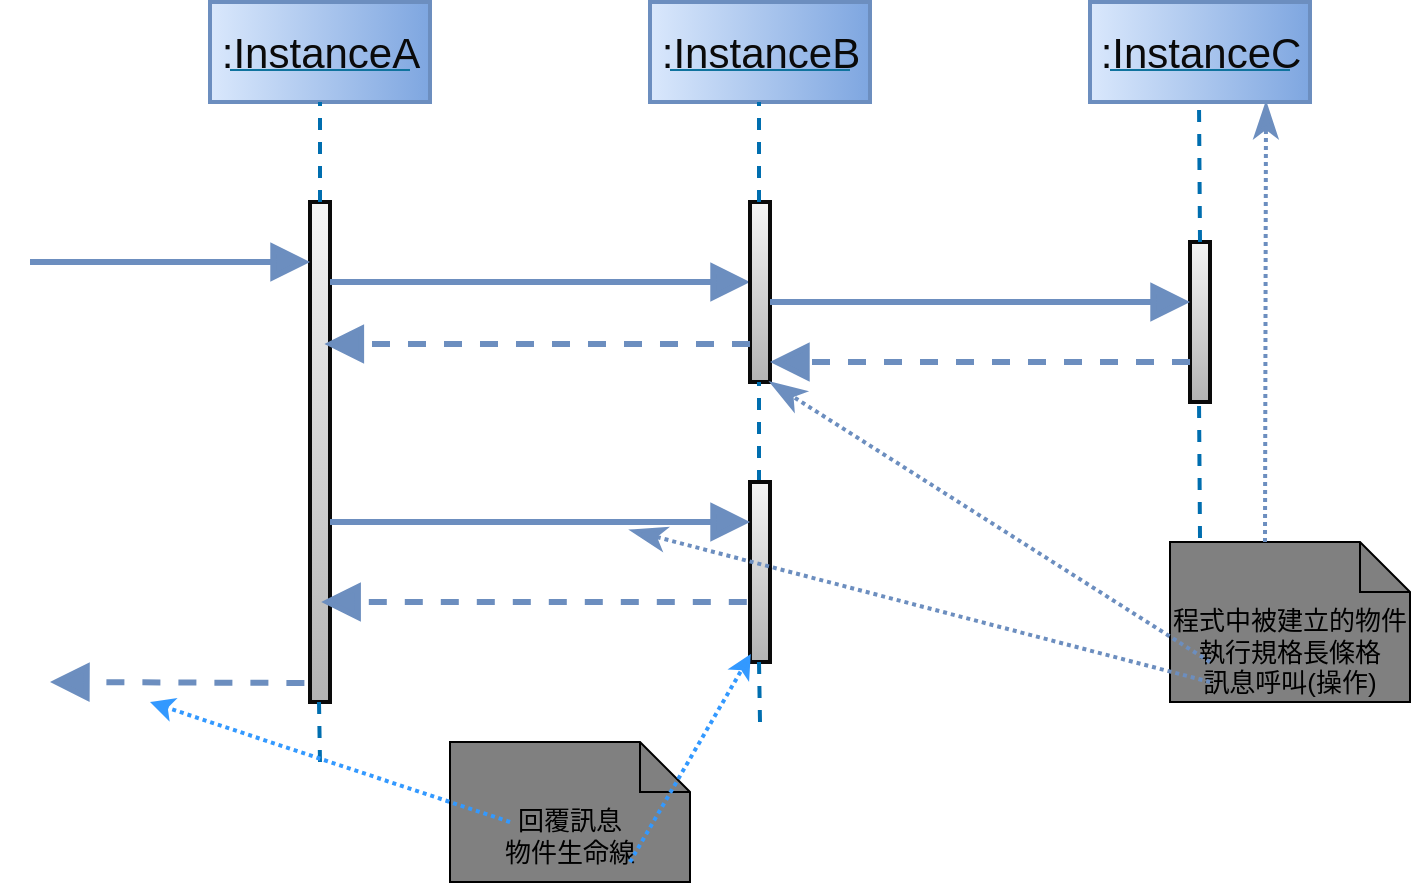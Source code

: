 <mxfile>
    <diagram id="fh9JK9zEYruwa9kAD3Um" name="第1頁">
        <mxGraphModel dx="746" dy="563" grid="1" gridSize="10" guides="1" tooltips="1" connect="1" arrows="1" fold="1" page="1" pageScale="1" pageWidth="827" pageHeight="1169" math="0" shadow="0">
            <root>
                <mxCell id="0"/>
                <mxCell id="1" parent="0"/>
                <mxCell id="3" value="&lt;font style=&quot;font-size: 13px;&quot; color=&quot;#000000&quot;&gt;程式中被建立的物件&lt;br&gt;執行規格長條格&lt;br&gt;訊息呼叫(操作)&lt;br&gt;&lt;br&gt;&lt;/font&gt;" style="shape=note2;boundedLbl=1;whiteSpace=wrap;html=1;size=25;verticalAlign=top;align=center;fillColor=#808080;strokeColor=#000000;strokeWidth=1;" vertex="1" parent="1">
                    <mxGeometry x="590" y="380" width="120" height="80" as="geometry"/>
                </mxCell>
                <mxCell id="7" value="&lt;font color=&quot;#0a0a0a&quot;&gt;:InstanceA&lt;/font&gt;" style="html=1;strokeWidth=2;fontSize=21;gradientDirection=east;fillColor=#dae8fc;gradientColor=#7ea6e0;strokeColor=#6c8ebf;" vertex="1" parent="1">
                    <mxGeometry x="110" y="110" width="110" height="50" as="geometry"/>
                </mxCell>
                <mxCell id="8" value="" style="line;strokeWidth=1;fillColor=#b1ddf0;align=left;verticalAlign=middle;spacingTop=-1;spacingLeft=3;spacingRight=3;rotatable=0;labelPosition=right;points=[];portConstraint=eastwest;strokeColor=#10739e;fontSize=21;" vertex="1" parent="1">
                    <mxGeometry x="120" y="140" width="90" height="8" as="geometry"/>
                </mxCell>
                <mxCell id="9" value="" style="html=1;points=[];perimeter=orthogonalPerimeter;strokeWidth=2;fontSize=21;gradientDirection=south;fillColor=#f5f5f5;gradientColor=#b3b3b3;strokeColor=#0A0A0A;" vertex="1" parent="1">
                    <mxGeometry x="160" y="210" width="10" height="250" as="geometry"/>
                </mxCell>
                <mxCell id="10" value="&lt;font color=&quot;#0a0a0a&quot;&gt;:InstanceB&lt;/font&gt;" style="html=1;strokeWidth=2;fontSize=21;gradientDirection=east;fillColor=#dae8fc;gradientColor=#7ea6e0;strokeColor=#6c8ebf;" vertex="1" parent="1">
                    <mxGeometry x="330" y="110" width="110" height="50" as="geometry"/>
                </mxCell>
                <mxCell id="11" value="" style="line;strokeWidth=1;fillColor=#b1ddf0;align=left;verticalAlign=middle;spacingTop=-1;spacingLeft=3;spacingRight=3;rotatable=0;labelPosition=right;points=[];portConstraint=eastwest;strokeColor=#10739e;fontSize=21;" vertex="1" parent="1">
                    <mxGeometry x="340" y="140" width="90" height="8" as="geometry"/>
                </mxCell>
                <mxCell id="12" value="&lt;font color=&quot;#0a0a0a&quot;&gt;:InstanceC&lt;/font&gt;" style="html=1;strokeWidth=2;fontSize=21;gradientDirection=east;fillColor=#dae8fc;gradientColor=#7ea6e0;strokeColor=#6c8ebf;" vertex="1" parent="1">
                    <mxGeometry x="550" y="110" width="110" height="50" as="geometry"/>
                </mxCell>
                <mxCell id="13" value="" style="line;strokeWidth=1;fillColor=#b1ddf0;align=left;verticalAlign=middle;spacingTop=-1;spacingLeft=3;spacingRight=3;rotatable=0;labelPosition=right;points=[];portConstraint=eastwest;strokeColor=#10739e;fontSize=21;" vertex="1" parent="1">
                    <mxGeometry x="560" y="140" width="90" height="8" as="geometry"/>
                </mxCell>
                <mxCell id="14" value="" style="endArrow=block;endFill=1;endSize=12;html=1;fontSize=21;fontColor=#0A0A0A;fillColor=#dae8fc;gradientColor=#7ea6e0;strokeColor=#6c8ebf;strokeWidth=3;" edge="1" parent="1">
                    <mxGeometry width="160" relative="1" as="geometry">
                        <mxPoint x="20" y="240" as="sourcePoint"/>
                        <mxPoint x="160" y="240" as="targetPoint"/>
                    </mxGeometry>
                </mxCell>
                <mxCell id="15" value="&lt;font style=&quot;font-size: 18px;&quot; color=&quot;#ffffff&quot;&gt;&lt;font style=&quot;font-size: 18px;&quot;&gt;operation1&lt;/font&gt;( )&lt;/font&gt;" style="text;html=1;strokeColor=none;fillColor=none;align=center;verticalAlign=middle;whiteSpace=wrap;rounded=0;strokeWidth=2;fontSize=21;fontColor=#0A0A0A;" vertex="1" parent="1">
                    <mxGeometry x="40" y="210" width="120" height="20" as="geometry"/>
                </mxCell>
                <mxCell id="18" value="" style="endArrow=none;dashed=1;html=1;strokeWidth=2;fontSize=18;fontColor=#FFFFFF;entryX=0.5;entryY=1;entryDx=0;entryDy=0;fillColor=#1ba1e2;strokeColor=#006EAF;" edge="1" parent="1" source="9" target="7">
                    <mxGeometry width="50" height="50" relative="1" as="geometry">
                        <mxPoint x="165" y="190" as="sourcePoint"/>
                        <mxPoint x="240" y="220" as="targetPoint"/>
                    </mxGeometry>
                </mxCell>
                <mxCell id="19" value="" style="endArrow=block;endFill=1;endSize=12;html=1;fontSize=21;fontColor=#0A0A0A;fillColor=#dae8fc;gradientColor=#7ea6e0;strokeColor=#6c8ebf;strokeWidth=3;" edge="1" parent="1" target="21">
                    <mxGeometry width="160" relative="1" as="geometry">
                        <mxPoint x="170" y="250" as="sourcePoint"/>
                        <mxPoint x="310" y="250" as="targetPoint"/>
                    </mxGeometry>
                </mxCell>
                <mxCell id="20" value="&lt;font style=&quot;font-size: 18px;&quot; color=&quot;#ffffff&quot;&gt;&lt;font style=&quot;font-size: 18px;&quot;&gt;operation2&lt;/font&gt;( )&lt;/font&gt;" style="text;html=1;strokeColor=none;fillColor=none;align=center;verticalAlign=middle;whiteSpace=wrap;rounded=0;strokeWidth=2;fontSize=21;fontColor=#0A0A0A;" vertex="1" parent="1">
                    <mxGeometry x="220" y="220" width="120" height="20" as="geometry"/>
                </mxCell>
                <mxCell id="21" value="" style="html=1;points=[];perimeter=orthogonalPerimeter;strokeWidth=2;fontSize=21;gradientDirection=south;fillColor=#f5f5f5;gradientColor=#b3b3b3;strokeColor=#0A0A0A;" vertex="1" parent="1">
                    <mxGeometry x="380" y="210" width="10" height="90" as="geometry"/>
                </mxCell>
                <mxCell id="22" value="" style="endArrow=none;dashed=1;html=1;strokeWidth=2;fontSize=18;fontColor=#FFFFFF;entryX=0.5;entryY=1;entryDx=0;entryDy=0;fillColor=#1ba1e2;strokeColor=#006EAF;" edge="1" parent="1">
                    <mxGeometry width="50" height="50" relative="1" as="geometry">
                        <mxPoint x="384.5" y="210" as="sourcePoint"/>
                        <mxPoint x="384.5" y="160" as="targetPoint"/>
                    </mxGeometry>
                </mxCell>
                <mxCell id="23" value="" style="endArrow=block;endFill=1;endSize=12;html=1;fontSize=21;fontColor=#0A0A0A;fillColor=#dae8fc;gradientColor=#7ea6e0;strokeColor=#6c8ebf;strokeWidth=3;entryX=0.92;entryY=0.312;entryDx=0;entryDy=0;entryPerimeter=0;exitX=0.2;exitY=0.867;exitDx=0;exitDy=0;exitPerimeter=0;dashed=1;" edge="1" parent="1">
                    <mxGeometry width="160" relative="1" as="geometry">
                        <mxPoint x="380" y="281.03" as="sourcePoint"/>
                        <mxPoint x="167.2" y="281" as="targetPoint"/>
                    </mxGeometry>
                </mxCell>
                <mxCell id="24" value="" style="endArrow=none;dashed=1;html=1;strokeWidth=2;fontSize=18;fontColor=#FFFFFF;entryX=0.5;entryY=1;entryDx=0;entryDy=0;fillColor=#1ba1e2;strokeColor=#006EAF;" edge="1" parent="1">
                    <mxGeometry width="50" height="50" relative="1" as="geometry">
                        <mxPoint x="384.5" y="350" as="sourcePoint"/>
                        <mxPoint x="384.5" y="300" as="targetPoint"/>
                    </mxGeometry>
                </mxCell>
                <mxCell id="25" value="" style="html=1;points=[];perimeter=orthogonalPerimeter;strokeWidth=2;fontSize=21;gradientDirection=south;fillColor=#f5f5f5;gradientColor=#b3b3b3;strokeColor=#0A0A0A;" vertex="1" parent="1">
                    <mxGeometry x="380" y="350" width="10" height="90" as="geometry"/>
                </mxCell>
                <mxCell id="26" value="" style="endArrow=block;endFill=1;endSize=12;html=1;fontSize=21;fontColor=#0A0A0A;fillColor=#dae8fc;gradientColor=#7ea6e0;strokeColor=#6c8ebf;strokeWidth=3;" edge="1" parent="1">
                    <mxGeometry width="160" relative="1" as="geometry">
                        <mxPoint x="170" y="370" as="sourcePoint"/>
                        <mxPoint x="380" y="370" as="targetPoint"/>
                    </mxGeometry>
                </mxCell>
                <mxCell id="27" value="&lt;font style=&quot;font-size: 18px;&quot; color=&quot;#ffffff&quot;&gt;&lt;font style=&quot;font-size: 18px;&quot;&gt;operation4&lt;/font&gt;( )&lt;/font&gt;" style="text;html=1;strokeColor=none;fillColor=none;align=center;verticalAlign=middle;whiteSpace=wrap;rounded=0;strokeWidth=2;fontSize=21;fontColor=#0A0A0A;" vertex="1" parent="1">
                    <mxGeometry x="220" y="340" width="120" height="20" as="geometry"/>
                </mxCell>
                <mxCell id="28" value="" style="endArrow=block;endFill=1;endSize=12;html=1;fontSize=21;fontColor=#0A0A0A;fillColor=#dae8fc;gradientColor=#7ea6e0;strokeColor=#6c8ebf;strokeWidth=3;entryX=0.92;entryY=0.312;entryDx=0;entryDy=0;entryPerimeter=0;exitX=0.2;exitY=0.867;exitDx=0;exitDy=0;exitPerimeter=0;dashed=1;" edge="1" parent="1">
                    <mxGeometry width="160" relative="1" as="geometry">
                        <mxPoint x="378.4" y="410.03" as="sourcePoint"/>
                        <mxPoint x="165.6" y="410" as="targetPoint"/>
                    </mxGeometry>
                </mxCell>
                <mxCell id="29" value="" style="endArrow=none;dashed=1;html=1;strokeWidth=2;fontSize=18;fontColor=#FFFFFF;entryX=0.5;entryY=1;entryDx=0;entryDy=0;fillColor=#1ba1e2;strokeColor=#006EAF;" edge="1" parent="1">
                    <mxGeometry width="50" height="50" relative="1" as="geometry">
                        <mxPoint x="385" y="470" as="sourcePoint"/>
                        <mxPoint x="384.5" y="440" as="targetPoint"/>
                    </mxGeometry>
                </mxCell>
                <mxCell id="30" value="" style="endArrow=none;dashed=1;html=1;strokeWidth=2;fontSize=18;fontColor=#FFFFFF;entryX=0.5;entryY=1;entryDx=0;entryDy=0;fillColor=#1ba1e2;strokeColor=#006EAF;" edge="1" parent="1">
                    <mxGeometry width="50" height="50" relative="1" as="geometry">
                        <mxPoint x="165" y="490" as="sourcePoint"/>
                        <mxPoint x="164.5" y="460" as="targetPoint"/>
                    </mxGeometry>
                </mxCell>
                <mxCell id="31" value="" style="endArrow=block;endFill=1;endSize=12;html=1;fontSize=21;fontColor=#0A0A0A;fillColor=#dae8fc;gradientColor=#7ea6e0;strokeColor=#6c8ebf;strokeWidth=3;exitX=-0.28;exitY=0.962;exitDx=0;exitDy=0;exitPerimeter=0;dashed=1;" edge="1" parent="1" source="9">
                    <mxGeometry width="160" relative="1" as="geometry">
                        <mxPoint x="242.8" y="460.03" as="sourcePoint"/>
                        <mxPoint x="30" y="450" as="targetPoint"/>
                    </mxGeometry>
                </mxCell>
                <mxCell id="32" value="" style="html=1;points=[];perimeter=orthogonalPerimeter;strokeWidth=2;fontSize=21;gradientDirection=south;fillColor=#f5f5f5;gradientColor=#b3b3b3;strokeColor=#0A0A0A;" vertex="1" parent="1">
                    <mxGeometry x="600" y="230" width="10" height="80" as="geometry"/>
                </mxCell>
                <mxCell id="33" value="" style="endArrow=none;dashed=1;html=1;strokeWidth=2;fontSize=18;fontColor=#FFFFFF;entryX=0.5;entryY=1;entryDx=0;entryDy=0;fillColor=#1ba1e2;strokeColor=#006EAF;" edge="1" parent="1">
                    <mxGeometry width="50" height="50" relative="1" as="geometry">
                        <mxPoint x="605" y="230" as="sourcePoint"/>
                        <mxPoint x="604.5" y="160" as="targetPoint"/>
                    </mxGeometry>
                </mxCell>
                <mxCell id="34" value="" style="endArrow=block;endFill=1;endSize=12;html=1;fontSize=21;fontColor=#0A0A0A;fillColor=#dae8fc;gradientColor=#7ea6e0;strokeColor=#6c8ebf;strokeWidth=3;" edge="1" parent="1">
                    <mxGeometry width="160" relative="1" as="geometry">
                        <mxPoint x="390" y="260" as="sourcePoint"/>
                        <mxPoint x="600" y="260" as="targetPoint"/>
                    </mxGeometry>
                </mxCell>
                <mxCell id="35" value="&lt;font style=&quot;font-size: 18px;&quot; color=&quot;#ffffff&quot;&gt;&lt;font style=&quot;font-size: 18px;&quot;&gt;operation3&lt;/font&gt;( )&lt;/font&gt;" style="text;html=1;strokeColor=none;fillColor=none;align=center;verticalAlign=middle;whiteSpace=wrap;rounded=0;strokeWidth=2;fontSize=21;fontColor=#0A0A0A;" vertex="1" parent="1">
                    <mxGeometry x="440" y="230" width="120" height="20" as="geometry"/>
                </mxCell>
                <mxCell id="36" value="" style="endArrow=block;endFill=1;endSize=12;html=1;fontSize=21;fontColor=#0A0A0A;fillColor=#dae8fc;gradientColor=#7ea6e0;strokeColor=#6c8ebf;strokeWidth=3;entryX=0.92;entryY=0.312;entryDx=0;entryDy=0;entryPerimeter=0;dashed=1;" edge="1" parent="1">
                    <mxGeometry width="160" relative="1" as="geometry">
                        <mxPoint x="600" y="290" as="sourcePoint"/>
                        <mxPoint x="390.0" y="290" as="targetPoint"/>
                    </mxGeometry>
                </mxCell>
                <mxCell id="37" value="" style="endArrow=none;dashed=1;html=1;strokeWidth=2;fontSize=18;fontColor=#FFFFFF;entryX=0.5;entryY=1;entryDx=0;entryDy=0;fillColor=#1ba1e2;strokeColor=#006EAF;" edge="1" parent="1">
                    <mxGeometry width="50" height="50" relative="1" as="geometry">
                        <mxPoint x="605" y="378" as="sourcePoint"/>
                        <mxPoint x="604.5" y="308" as="targetPoint"/>
                    </mxGeometry>
                </mxCell>
                <mxCell id="40" value="" style="endArrow=classicThin;endFill=1;endSize=12;html=1;fontSize=21;fontColor=#0A0A0A;fillColor=#dae8fc;gradientColor=#7ea6e0;strokeColor=#6c8ebf;strokeWidth=2;exitX=0;exitY=0;exitDx=47.5;exitDy=0;exitPerimeter=0;dashed=1;dashPattern=1 1;" edge="1" parent="1" source="3">
                    <mxGeometry width="160" relative="1" as="geometry">
                        <mxPoint x="388.4" y="420.03" as="sourcePoint"/>
                        <mxPoint x="638" y="160" as="targetPoint"/>
                    </mxGeometry>
                </mxCell>
                <mxCell id="41" value="" style="endArrow=classicThin;endFill=1;endSize=12;html=1;fontSize=21;fontColor=#0A0A0A;fillColor=#dae8fc;gradientColor=#7ea6e0;strokeColor=#6c8ebf;strokeWidth=2;dashed=1;dashPattern=1 1;" edge="1" parent="1">
                    <mxGeometry width="160" relative="1" as="geometry">
                        <mxPoint x="610" y="440" as="sourcePoint"/>
                        <mxPoint x="390" y="300" as="targetPoint"/>
                    </mxGeometry>
                </mxCell>
                <mxCell id="42" value="" style="endArrow=classicThin;endFill=1;endSize=12;html=1;fontSize=21;fontColor=#0A0A0A;fillColor=#dae8fc;gradientColor=#7ea6e0;strokeColor=#6c8ebf;strokeWidth=2;dashed=1;dashPattern=1 1;exitX=0.167;exitY=0.875;exitDx=0;exitDy=0;exitPerimeter=0;" edge="1" parent="1" source="3">
                    <mxGeometry width="160" relative="1" as="geometry">
                        <mxPoint x="587.6" y="452" as="sourcePoint"/>
                        <mxPoint x="320" y="374" as="targetPoint"/>
                    </mxGeometry>
                </mxCell>
                <mxCell id="43" value="&lt;font style=&quot;font-size: 13px;&quot; color=&quot;#000000&quot;&gt;回覆訊息&lt;br&gt;物件生命線&lt;br&gt;&lt;/font&gt;" style="shape=note2;boundedLbl=1;whiteSpace=wrap;html=1;size=25;verticalAlign=top;align=center;fillColor=#808080;strokeColor=#000000;strokeWidth=1;" vertex="1" parent="1">
                    <mxGeometry x="230" y="480" width="120" height="70" as="geometry"/>
                </mxCell>
                <mxCell id="45" value="" style="endArrow=classic;html=1;dashed=1;dashPattern=1 1;strokeWidth=2;fontSize=13;fontColor=#000000;entryX=0.04;entryY=0.956;entryDx=0;entryDy=0;entryPerimeter=0;fillColor=#cce5ff;strokeColor=#3399FF;" edge="1" parent="1" target="25">
                    <mxGeometry width="50" height="50" relative="1" as="geometry">
                        <mxPoint x="320" y="540" as="sourcePoint"/>
                        <mxPoint x="380" y="270" as="targetPoint"/>
                    </mxGeometry>
                </mxCell>
                <mxCell id="46" value="" style="endArrow=classic;html=1;dashed=1;dashPattern=1 1;strokeWidth=2;fontSize=13;fontColor=#000000;fillColor=#cce5ff;strokeColor=#3399FF;" edge="1" parent="1">
                    <mxGeometry width="50" height="50" relative="1" as="geometry">
                        <mxPoint x="260" y="520" as="sourcePoint"/>
                        <mxPoint x="80" y="460" as="targetPoint"/>
                    </mxGeometry>
                </mxCell>
            </root>
        </mxGraphModel>
    </diagram>
</mxfile>